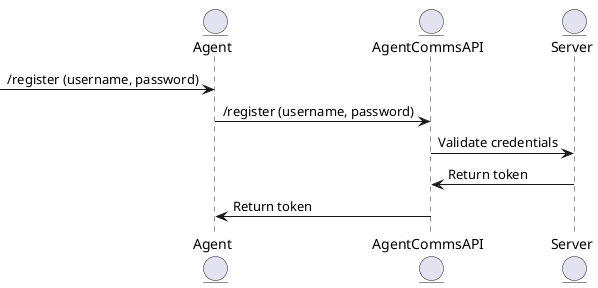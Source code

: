 @startuml

entity Agent
entity AgentCommsAPI
entity Server

 -> Agent: /register (username, password)
Agent -> AgentCommsAPI: /register (username, password)
AgentCommsAPI -> Server: Validate credentials
Server -> AgentCommsAPI: Return token
AgentCommsAPI -> Agent: Return token
@enduml